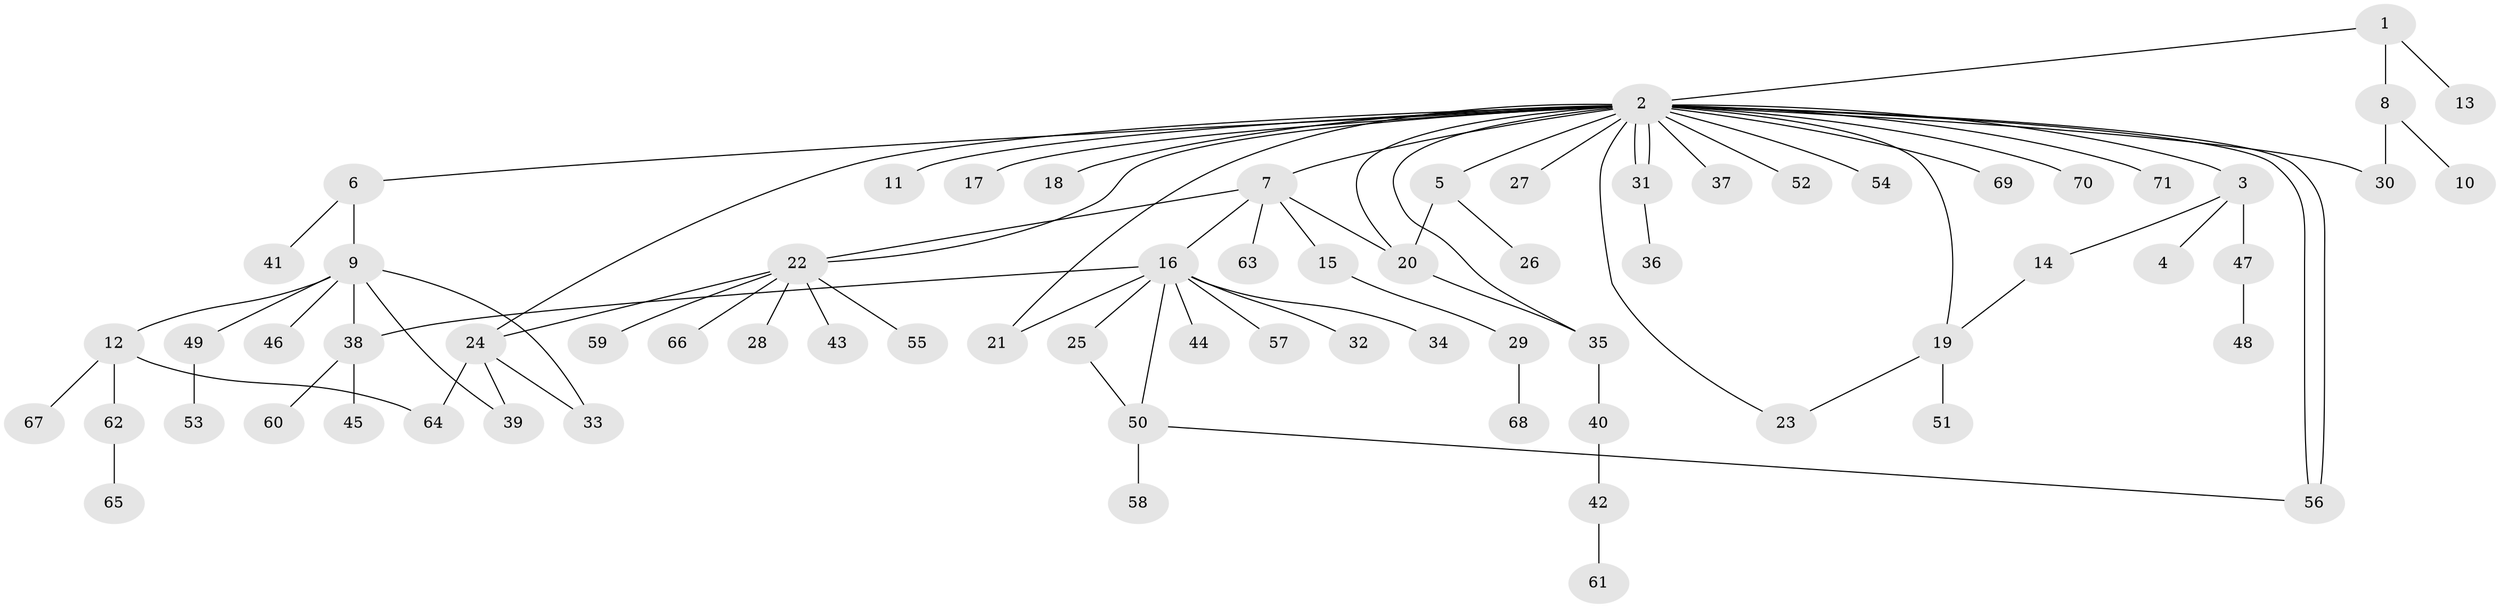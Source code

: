 // coarse degree distribution, {4: 0.07407407407407407, 24: 0.018518518518518517, 1: 0.6296296296296297, 3: 0.09259259259259259, 6: 0.018518518518518517, 9: 0.018518518518518517, 8: 0.018518518518518517, 2: 0.09259259259259259, 7: 0.018518518518518517, 5: 0.018518518518518517}
// Generated by graph-tools (version 1.1) at 2025/41/03/06/25 10:41:45]
// undirected, 71 vertices, 87 edges
graph export_dot {
graph [start="1"]
  node [color=gray90,style=filled];
  1;
  2;
  3;
  4;
  5;
  6;
  7;
  8;
  9;
  10;
  11;
  12;
  13;
  14;
  15;
  16;
  17;
  18;
  19;
  20;
  21;
  22;
  23;
  24;
  25;
  26;
  27;
  28;
  29;
  30;
  31;
  32;
  33;
  34;
  35;
  36;
  37;
  38;
  39;
  40;
  41;
  42;
  43;
  44;
  45;
  46;
  47;
  48;
  49;
  50;
  51;
  52;
  53;
  54;
  55;
  56;
  57;
  58;
  59;
  60;
  61;
  62;
  63;
  64;
  65;
  66;
  67;
  68;
  69;
  70;
  71;
  1 -- 2;
  1 -- 8;
  1 -- 13;
  2 -- 3;
  2 -- 5;
  2 -- 6;
  2 -- 7;
  2 -- 11;
  2 -- 17;
  2 -- 18;
  2 -- 19;
  2 -- 20;
  2 -- 21;
  2 -- 22;
  2 -- 23;
  2 -- 24;
  2 -- 27;
  2 -- 30;
  2 -- 31;
  2 -- 31;
  2 -- 35;
  2 -- 37;
  2 -- 52;
  2 -- 54;
  2 -- 56;
  2 -- 56;
  2 -- 69;
  2 -- 70;
  2 -- 71;
  3 -- 4;
  3 -- 14;
  3 -- 47;
  5 -- 20;
  5 -- 26;
  6 -- 9;
  6 -- 41;
  7 -- 15;
  7 -- 16;
  7 -- 20;
  7 -- 22;
  7 -- 63;
  8 -- 10;
  8 -- 30;
  9 -- 12;
  9 -- 33;
  9 -- 38;
  9 -- 39;
  9 -- 46;
  9 -- 49;
  12 -- 62;
  12 -- 64;
  12 -- 67;
  14 -- 19;
  15 -- 29;
  16 -- 21;
  16 -- 25;
  16 -- 32;
  16 -- 34;
  16 -- 38;
  16 -- 44;
  16 -- 50;
  16 -- 57;
  19 -- 23;
  19 -- 51;
  20 -- 35;
  22 -- 24;
  22 -- 28;
  22 -- 43;
  22 -- 55;
  22 -- 59;
  22 -- 66;
  24 -- 33;
  24 -- 39;
  24 -- 64;
  25 -- 50;
  29 -- 68;
  31 -- 36;
  35 -- 40;
  38 -- 45;
  38 -- 60;
  40 -- 42;
  42 -- 61;
  47 -- 48;
  49 -- 53;
  50 -- 56;
  50 -- 58;
  62 -- 65;
}
